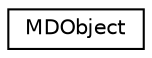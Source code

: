 digraph "Graphical Class Hierarchy"
{
  edge [fontname="Helvetica",fontsize="10",labelfontname="Helvetica",labelfontsize="10"];
  node [fontname="Helvetica",fontsize="10",shape=record];
  rankdir="LR";
  Node0 [label="MDObject",height=0.2,width=0.4,color="black", fillcolor="white", style="filled",URL="$classMDObject.html"];
}
